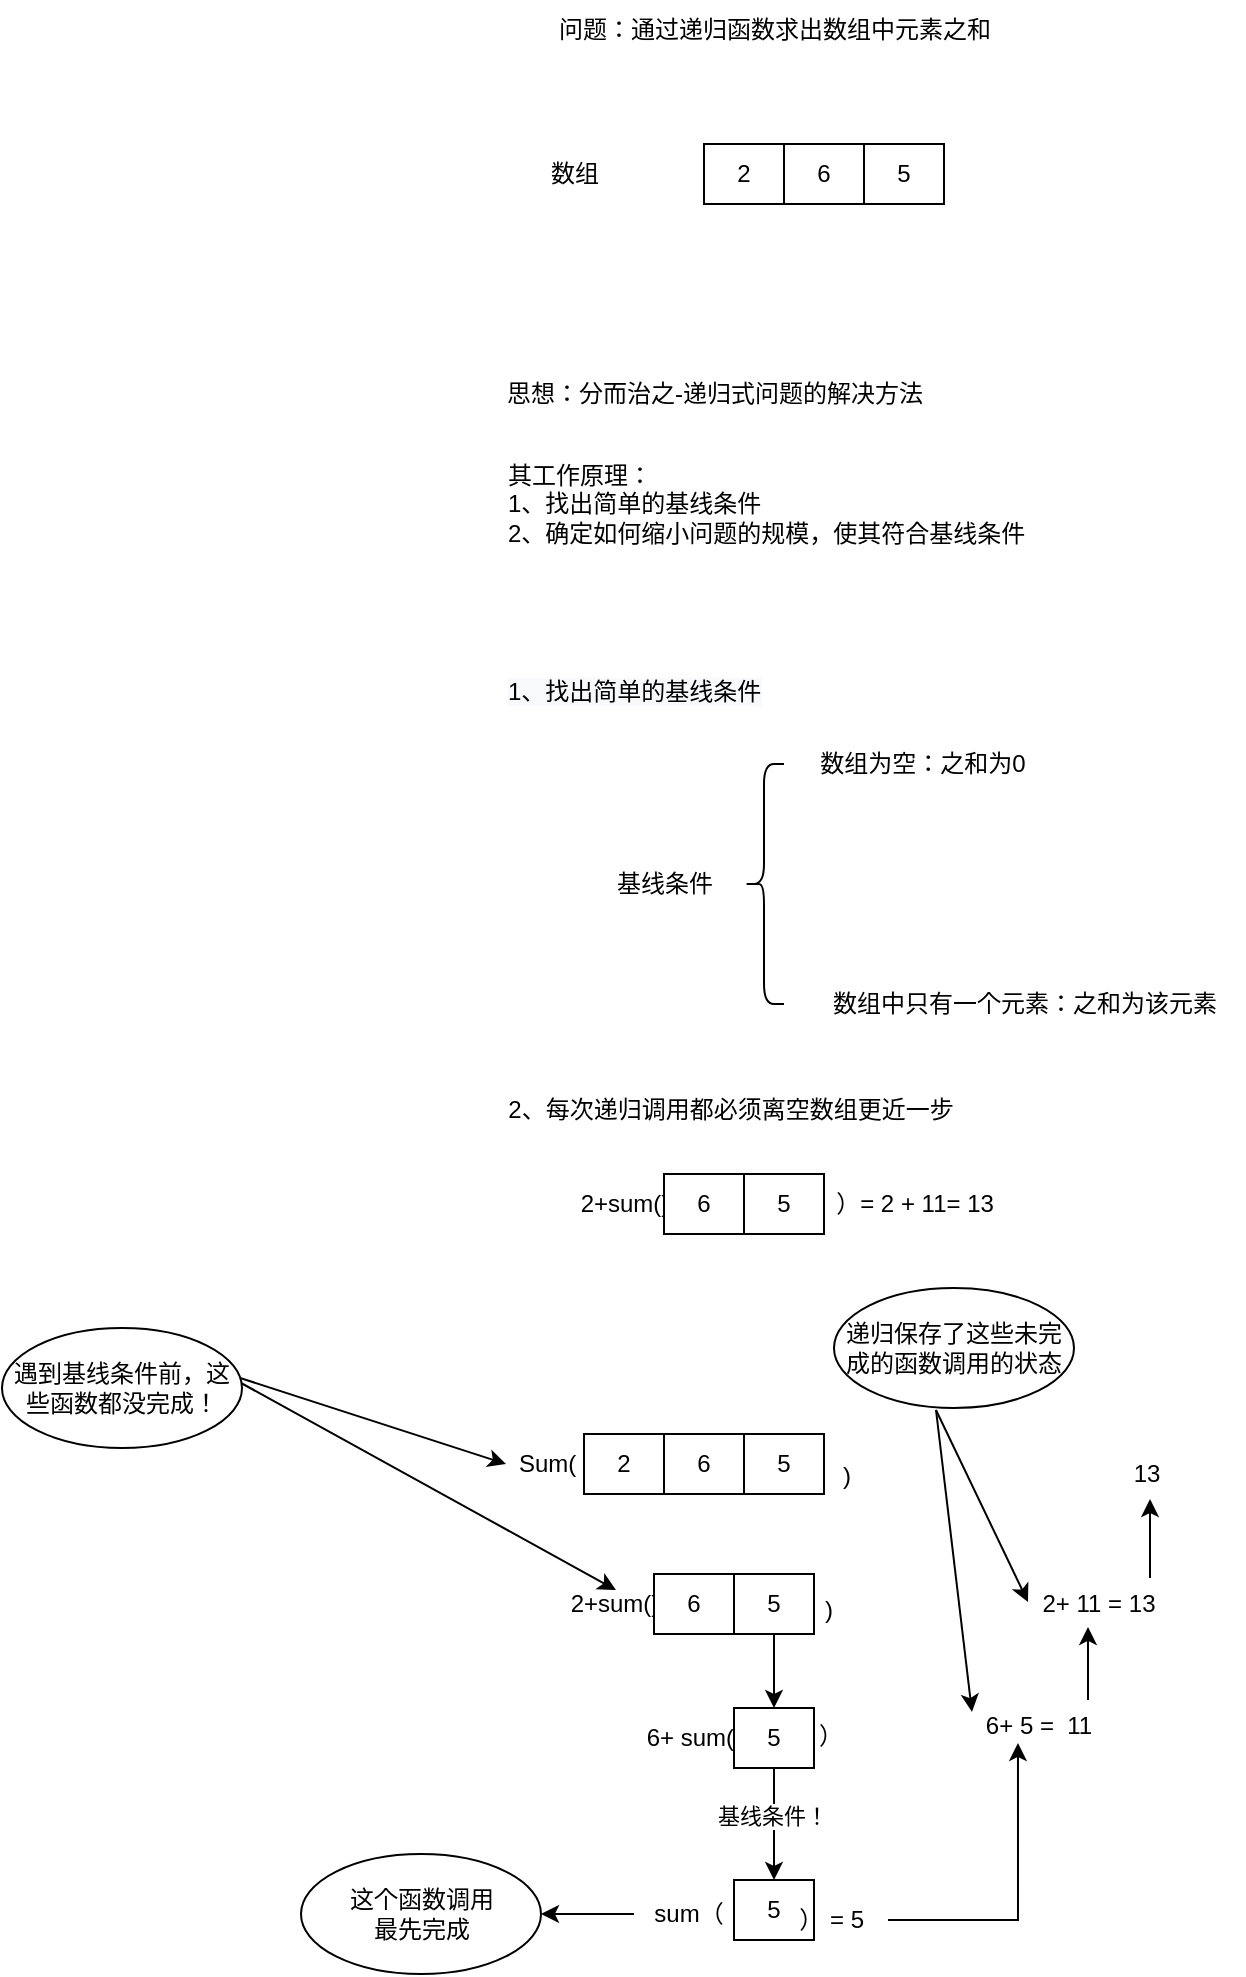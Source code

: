 <mxfile version="20.2.3" type="github">
  <diagram id="7pBkX4s3fST_nyu4PBlY" name="第 1 页">
    <mxGraphModel dx="2286" dy="849" grid="0" gridSize="10" guides="1" tooltips="1" connect="1" arrows="1" fold="1" page="0" pageScale="1" pageWidth="827" pageHeight="1169" math="0" shadow="0">
      <root>
        <mxCell id="0" />
        <mxCell id="1" parent="0" />
        <mxCell id="pjWi9ppOUHUrqtf-zeMz-1" value="2" style="rounded=0;whiteSpace=wrap;html=1;" vertex="1" parent="1">
          <mxGeometry x="240" y="140" width="40" height="30" as="geometry" />
        </mxCell>
        <mxCell id="pjWi9ppOUHUrqtf-zeMz-2" value="6" style="rounded=0;whiteSpace=wrap;html=1;" vertex="1" parent="1">
          <mxGeometry x="280" y="140" width="40" height="30" as="geometry" />
        </mxCell>
        <mxCell id="pjWi9ppOUHUrqtf-zeMz-3" value="5" style="rounded=0;whiteSpace=wrap;html=1;" vertex="1" parent="1">
          <mxGeometry x="320" y="140" width="40" height="30" as="geometry" />
        </mxCell>
        <mxCell id="pjWi9ppOUHUrqtf-zeMz-4" value="数组" style="text;html=1;align=center;verticalAlign=middle;resizable=0;points=[];autosize=1;strokeColor=none;fillColor=none;" vertex="1" parent="1">
          <mxGeometry x="150" y="140" width="50" height="30" as="geometry" />
        </mxCell>
        <mxCell id="pjWi9ppOUHUrqtf-zeMz-5" value="问题：通过递归函数求出数组中元素之和" style="text;html=1;align=center;verticalAlign=middle;resizable=0;points=[];autosize=1;strokeColor=none;fillColor=none;" vertex="1" parent="1">
          <mxGeometry x="155" y="68" width="240" height="30" as="geometry" />
        </mxCell>
        <mxCell id="pjWi9ppOUHUrqtf-zeMz-6" value="思想：分而治之-递归式问题的解决方法" style="text;html=1;align=center;verticalAlign=middle;resizable=0;points=[];autosize=1;strokeColor=none;fillColor=none;" vertex="1" parent="1">
          <mxGeometry x="130" y="250" width="230" height="30" as="geometry" />
        </mxCell>
        <mxCell id="pjWi9ppOUHUrqtf-zeMz-7" value="其工作原理：&lt;br&gt;1、找出简单的基线条件&lt;br&gt;2、确定如何缩小问题的规模，使其符合基线条件" style="text;html=1;align=left;verticalAlign=middle;resizable=0;points=[];autosize=1;strokeColor=none;fillColor=none;" vertex="1" parent="1">
          <mxGeometry x="140" y="290" width="280" height="60" as="geometry" />
        </mxCell>
        <mxCell id="pjWi9ppOUHUrqtf-zeMz-8" value="&lt;meta charset=&quot;utf-8&quot;&gt;&lt;span style=&quot;color: rgb(0, 0, 0); font-family: Helvetica; font-size: 12px; font-style: normal; font-variant-ligatures: normal; font-variant-caps: normal; font-weight: 400; letter-spacing: normal; orphans: 2; text-align: left; text-indent: 0px; text-transform: none; widows: 2; word-spacing: 0px; -webkit-text-stroke-width: 0px; background-color: rgb(248, 249, 250); text-decoration-thickness: initial; text-decoration-style: initial; text-decoration-color: initial; float: none; display: inline !important;&quot;&gt;1、找出简单的基线条件&lt;/span&gt;" style="text;whiteSpace=wrap;html=1;" vertex="1" parent="1">
          <mxGeometry x="140" y="400" width="160" height="40" as="geometry" />
        </mxCell>
        <mxCell id="pjWi9ppOUHUrqtf-zeMz-9" value="基线条件" style="text;html=1;align=center;verticalAlign=middle;resizable=0;points=[];autosize=1;strokeColor=none;fillColor=none;" vertex="1" parent="1">
          <mxGeometry x="185" y="495" width="70" height="30" as="geometry" />
        </mxCell>
        <mxCell id="pjWi9ppOUHUrqtf-zeMz-10" value="" style="shape=curlyBracket;whiteSpace=wrap;html=1;rounded=1;" vertex="1" parent="1">
          <mxGeometry x="260" y="450" width="20" height="120" as="geometry" />
        </mxCell>
        <mxCell id="pjWi9ppOUHUrqtf-zeMz-12" value="数组为空：之和为0" style="text;html=1;align=center;verticalAlign=middle;resizable=0;points=[];autosize=1;strokeColor=none;fillColor=none;" vertex="1" parent="1">
          <mxGeometry x="284" y="435" width="130" height="30" as="geometry" />
        </mxCell>
        <mxCell id="pjWi9ppOUHUrqtf-zeMz-13" value="数组中只有一个元素：之和为该元素" style="text;html=1;align=center;verticalAlign=middle;resizable=0;points=[];autosize=1;strokeColor=none;fillColor=none;" vertex="1" parent="1">
          <mxGeometry x="290" y="555" width="220" height="30" as="geometry" />
        </mxCell>
        <mxCell id="pjWi9ppOUHUrqtf-zeMz-14" value="2、每次递归调用都必须离空数组更近一步" style="text;html=1;align=center;verticalAlign=middle;resizable=0;points=[];autosize=1;strokeColor=none;fillColor=none;" vertex="1" parent="1">
          <mxGeometry x="128" y="608" width="250" height="30" as="geometry" />
        </mxCell>
        <mxCell id="pjWi9ppOUHUrqtf-zeMz-15" value="2+sum()" style="text;html=1;align=center;verticalAlign=middle;resizable=0;points=[];autosize=1;strokeColor=none;fillColor=none;" vertex="1" parent="1">
          <mxGeometry x="165" y="655" width="70" height="30" as="geometry" />
        </mxCell>
        <mxCell id="pjWi9ppOUHUrqtf-zeMz-16" value="6" style="rounded=0;whiteSpace=wrap;html=1;" vertex="1" parent="1">
          <mxGeometry x="220" y="655" width="40" height="30" as="geometry" />
        </mxCell>
        <mxCell id="pjWi9ppOUHUrqtf-zeMz-17" value="5" style="rounded=0;whiteSpace=wrap;html=1;" vertex="1" parent="1">
          <mxGeometry x="260" y="655" width="40" height="30" as="geometry" />
        </mxCell>
        <mxCell id="pjWi9ppOUHUrqtf-zeMz-18" value="&amp;nbsp; &amp;nbsp; &amp;nbsp; &amp;nbsp; &amp;nbsp; &amp;nbsp; &amp;nbsp; &amp;nbsp; &amp;nbsp; &amp;nbsp; &amp;nbsp;）= 2 + 11= 13" style="text;html=1;align=center;verticalAlign=middle;resizable=0;points=[];autosize=1;strokeColor=none;fillColor=none;" vertex="1" parent="1">
          <mxGeometry x="225" y="655" width="170" height="30" as="geometry" />
        </mxCell>
        <mxCell id="pjWi9ppOUHUrqtf-zeMz-19" value="Sum(&amp;nbsp; &amp;nbsp; )" style="text;html=1;align=center;verticalAlign=middle;resizable=0;points=[];autosize=1;strokeColor=none;fillColor=none;" vertex="1" parent="1">
          <mxGeometry x="138" y="787" width="64" height="26" as="geometry" />
        </mxCell>
        <mxCell id="pjWi9ppOUHUrqtf-zeMz-23" value="2" style="rounded=0;whiteSpace=wrap;html=1;" vertex="1" parent="1">
          <mxGeometry x="180" y="785" width="40" height="30" as="geometry" />
        </mxCell>
        <mxCell id="pjWi9ppOUHUrqtf-zeMz-24" value="6" style="rounded=0;whiteSpace=wrap;html=1;" vertex="1" parent="1">
          <mxGeometry x="220" y="785" width="40" height="30" as="geometry" />
        </mxCell>
        <mxCell id="pjWi9ppOUHUrqtf-zeMz-25" value="5" style="rounded=0;whiteSpace=wrap;html=1;" vertex="1" parent="1">
          <mxGeometry x="260" y="785" width="40" height="30" as="geometry" />
        </mxCell>
        <mxCell id="pjWi9ppOUHUrqtf-zeMz-26" value="&amp;nbsp; &amp;nbsp; &amp;nbsp;&lt;br&gt;&amp;nbsp; &amp;nbsp; &amp;nbsp; )" style="text;html=1;align=center;verticalAlign=middle;resizable=0;points=[];autosize=1;strokeColor=none;fillColor=none;" vertex="1" parent="1">
          <mxGeometry x="280" y="777" width="42" height="41" as="geometry" />
        </mxCell>
        <mxCell id="pjWi9ppOUHUrqtf-zeMz-28" value="2+sum()" style="text;html=1;align=center;verticalAlign=middle;resizable=0;points=[];autosize=1;strokeColor=none;fillColor=none;" vertex="1" parent="1">
          <mxGeometry x="160" y="855" width="70" height="30" as="geometry" />
        </mxCell>
        <mxCell id="pjWi9ppOUHUrqtf-zeMz-29" value="6" style="rounded=0;whiteSpace=wrap;html=1;" vertex="1" parent="1">
          <mxGeometry x="215" y="855" width="40" height="30" as="geometry" />
        </mxCell>
        <mxCell id="pjWi9ppOUHUrqtf-zeMz-37" value="" style="edgeStyle=orthogonalEdgeStyle;rounded=0;orthogonalLoop=1;jettySize=auto;html=1;" edge="1" parent="1" source="pjWi9ppOUHUrqtf-zeMz-30" target="pjWi9ppOUHUrqtf-zeMz-36">
          <mxGeometry relative="1" as="geometry" />
        </mxCell>
        <mxCell id="pjWi9ppOUHUrqtf-zeMz-30" value="5" style="rounded=0;whiteSpace=wrap;html=1;" vertex="1" parent="1">
          <mxGeometry x="255" y="855" width="40" height="30" as="geometry" />
        </mxCell>
        <mxCell id="pjWi9ppOUHUrqtf-zeMz-31" value=")" style="text;html=1;align=center;verticalAlign=middle;resizable=0;points=[];autosize=1;strokeColor=none;fillColor=none;" vertex="1" parent="1">
          <mxGeometry x="291" y="860" width="22" height="26" as="geometry" />
        </mxCell>
        <mxCell id="pjWi9ppOUHUrqtf-zeMz-34" value="6+ sum(&amp;nbsp;&amp;nbsp;" style="text;html=1;align=center;verticalAlign=middle;resizable=0;points=[];autosize=1;strokeColor=none;fillColor=none;" vertex="1" parent="1">
          <mxGeometry x="202" y="924" width="68" height="26" as="geometry" />
        </mxCell>
        <mxCell id="pjWi9ppOUHUrqtf-zeMz-49" style="edgeStyle=orthogonalEdgeStyle;rounded=0;orthogonalLoop=1;jettySize=auto;html=1;entryX=0.5;entryY=0;entryDx=0;entryDy=0;" edge="1" parent="1" source="pjWi9ppOUHUrqtf-zeMz-36" target="pjWi9ppOUHUrqtf-zeMz-46">
          <mxGeometry relative="1" as="geometry" />
        </mxCell>
        <mxCell id="pjWi9ppOUHUrqtf-zeMz-50" value="基线条件！" style="edgeLabel;html=1;align=center;verticalAlign=middle;resizable=0;points=[];" vertex="1" connectable="0" parent="pjWi9ppOUHUrqtf-zeMz-49">
          <mxGeometry x="-0.143" y="-1" relative="1" as="geometry">
            <mxPoint as="offset" />
          </mxGeometry>
        </mxCell>
        <mxCell id="pjWi9ppOUHUrqtf-zeMz-36" value="5" style="rounded=0;whiteSpace=wrap;html=1;" vertex="1" parent="1">
          <mxGeometry x="255" y="922" width="40" height="30" as="geometry" />
        </mxCell>
        <mxCell id="pjWi9ppOUHUrqtf-zeMz-40" value="）" style="text;html=1;align=center;verticalAlign=middle;resizable=0;points=[];autosize=1;strokeColor=none;fillColor=none;" vertex="1" parent="1">
          <mxGeometry x="288" y="923" width="30" height="26" as="geometry" />
        </mxCell>
        <mxCell id="pjWi9ppOUHUrqtf-zeMz-46" value="5" style="rounded=0;whiteSpace=wrap;html=1;" vertex="1" parent="1">
          <mxGeometry x="255" y="1008" width="40" height="30" as="geometry" />
        </mxCell>
        <mxCell id="pjWi9ppOUHUrqtf-zeMz-56" style="edgeStyle=orthogonalEdgeStyle;rounded=0;orthogonalLoop=1;jettySize=auto;html=1;entryX=0.366;entryY=0.827;entryDx=0;entryDy=0;entryPerimeter=0;" edge="1" parent="1" source="pjWi9ppOUHUrqtf-zeMz-47" target="pjWi9ppOUHUrqtf-zeMz-53">
          <mxGeometry relative="1" as="geometry" />
        </mxCell>
        <mxCell id="pjWi9ppOUHUrqtf-zeMz-47" value="） = 5&amp;nbsp;" style="text;html=1;align=center;verticalAlign=middle;resizable=0;points=[];autosize=1;strokeColor=none;fillColor=none;" vertex="1" parent="1">
          <mxGeometry x="278" y="1015" width="54" height="26" as="geometry" />
        </mxCell>
        <mxCell id="pjWi9ppOUHUrqtf-zeMz-52" value="" style="edgeStyle=orthogonalEdgeStyle;rounded=0;orthogonalLoop=1;jettySize=auto;html=1;" edge="1" parent="1" source="pjWi9ppOUHUrqtf-zeMz-48" target="pjWi9ppOUHUrqtf-zeMz-51">
          <mxGeometry relative="1" as="geometry" />
        </mxCell>
        <mxCell id="pjWi9ppOUHUrqtf-zeMz-48" value="sum（" style="text;html=1;align=center;verticalAlign=middle;resizable=0;points=[];autosize=1;strokeColor=none;fillColor=none;" vertex="1" parent="1">
          <mxGeometry x="205" y="1012" width="53" height="26" as="geometry" />
        </mxCell>
        <mxCell id="pjWi9ppOUHUrqtf-zeMz-51" value="这个函数调用&lt;br&gt;最先完成" style="ellipse;whiteSpace=wrap;html=1;" vertex="1" parent="1">
          <mxGeometry x="38.5" y="995" width="120" height="60" as="geometry" />
        </mxCell>
        <mxCell id="pjWi9ppOUHUrqtf-zeMz-57" style="edgeStyle=orthogonalEdgeStyle;rounded=0;orthogonalLoop=1;jettySize=auto;html=1;entryX=0.44;entryY=0.942;entryDx=0;entryDy=0;entryPerimeter=0;" edge="1" parent="1" source="pjWi9ppOUHUrqtf-zeMz-53" target="pjWi9ppOUHUrqtf-zeMz-54">
          <mxGeometry relative="1" as="geometry">
            <Array as="points">
              <mxPoint x="432" y="911" />
              <mxPoint x="432" y="911" />
            </Array>
          </mxGeometry>
        </mxCell>
        <mxCell id="pjWi9ppOUHUrqtf-zeMz-53" value="6+ 5 =&amp;nbsp; 11" style="text;html=1;align=center;verticalAlign=middle;resizable=0;points=[];autosize=1;strokeColor=none;fillColor=none;" vertex="1" parent="1">
          <mxGeometry x="371" y="918" width="71" height="26" as="geometry" />
        </mxCell>
        <mxCell id="pjWi9ppOUHUrqtf-zeMz-59" style="edgeStyle=orthogonalEdgeStyle;rounded=0;orthogonalLoop=1;jettySize=auto;html=1;entryX=0.581;entryY=0.981;entryDx=0;entryDy=0;entryPerimeter=0;" edge="1" parent="1" source="pjWi9ppOUHUrqtf-zeMz-54" target="pjWi9ppOUHUrqtf-zeMz-55">
          <mxGeometry relative="1" as="geometry">
            <Array as="points">
              <mxPoint x="463" y="849" />
              <mxPoint x="463" y="849" />
            </Array>
          </mxGeometry>
        </mxCell>
        <mxCell id="pjWi9ppOUHUrqtf-zeMz-54" value="2+ 11 = 13" style="text;html=1;align=center;verticalAlign=middle;resizable=0;points=[];autosize=1;strokeColor=none;fillColor=none;" vertex="1" parent="1">
          <mxGeometry x="399" y="857" width="75" height="26" as="geometry" />
        </mxCell>
        <mxCell id="pjWi9ppOUHUrqtf-zeMz-55" value="13" style="text;html=1;align=center;verticalAlign=middle;resizable=0;points=[];autosize=1;strokeColor=none;fillColor=none;" vertex="1" parent="1">
          <mxGeometry x="445" y="792" width="31" height="26" as="geometry" />
        </mxCell>
        <mxCell id="pjWi9ppOUHUrqtf-zeMz-61" value="" style="endArrow=classic;html=1;rounded=0;entryX=0.047;entryY=0.5;entryDx=0;entryDy=0;entryPerimeter=0;" edge="1" parent="1" target="pjWi9ppOUHUrqtf-zeMz-19">
          <mxGeometry width="50" height="50" relative="1" as="geometry">
            <mxPoint x="5" y="756" as="sourcePoint" />
            <mxPoint x="167" y="800" as="targetPoint" />
          </mxGeometry>
        </mxCell>
        <mxCell id="pjWi9ppOUHUrqtf-zeMz-64" value="" style="endArrow=classic;html=1;rounded=0;entryX=0.514;entryY=0.267;entryDx=0;entryDy=0;entryPerimeter=0;" edge="1" parent="1" target="pjWi9ppOUHUrqtf-zeMz-28">
          <mxGeometry width="50" height="50" relative="1" as="geometry">
            <mxPoint x="4" y="757" as="sourcePoint" />
            <mxPoint x="151.008" y="810" as="targetPoint" />
          </mxGeometry>
        </mxCell>
        <mxCell id="pjWi9ppOUHUrqtf-zeMz-65" value="遇到基线条件前，这些函数都没完成！" style="ellipse;whiteSpace=wrap;html=1;" vertex="1" parent="1">
          <mxGeometry x="-111" y="732" width="120" height="60" as="geometry" />
        </mxCell>
        <mxCell id="pjWi9ppOUHUrqtf-zeMz-66" value="" style="endArrow=classic;html=1;rounded=0;entryX=0.042;entryY=0.231;entryDx=0;entryDy=0;entryPerimeter=0;" edge="1" parent="1" target="pjWi9ppOUHUrqtf-zeMz-53">
          <mxGeometry width="50" height="50" relative="1" as="geometry">
            <mxPoint x="356" y="773" as="sourcePoint" />
            <mxPoint x="406" y="723" as="targetPoint" />
          </mxGeometry>
        </mxCell>
        <mxCell id="pjWi9ppOUHUrqtf-zeMz-67" value="" style="endArrow=classic;html=1;rounded=0;entryX=0.04;entryY=0.462;entryDx=0;entryDy=0;entryPerimeter=0;" edge="1" parent="1" target="pjWi9ppOUHUrqtf-zeMz-54">
          <mxGeometry width="50" height="50" relative="1" as="geometry">
            <mxPoint x="356" y="773" as="sourcePoint" />
            <mxPoint x="383.982" y="934.006" as="targetPoint" />
          </mxGeometry>
        </mxCell>
        <mxCell id="pjWi9ppOUHUrqtf-zeMz-68" value="递归保存了这些未完成的函数调用的状态" style="ellipse;whiteSpace=wrap;html=1;" vertex="1" parent="1">
          <mxGeometry x="305" y="712" width="120" height="60" as="geometry" />
        </mxCell>
      </root>
    </mxGraphModel>
  </diagram>
</mxfile>
